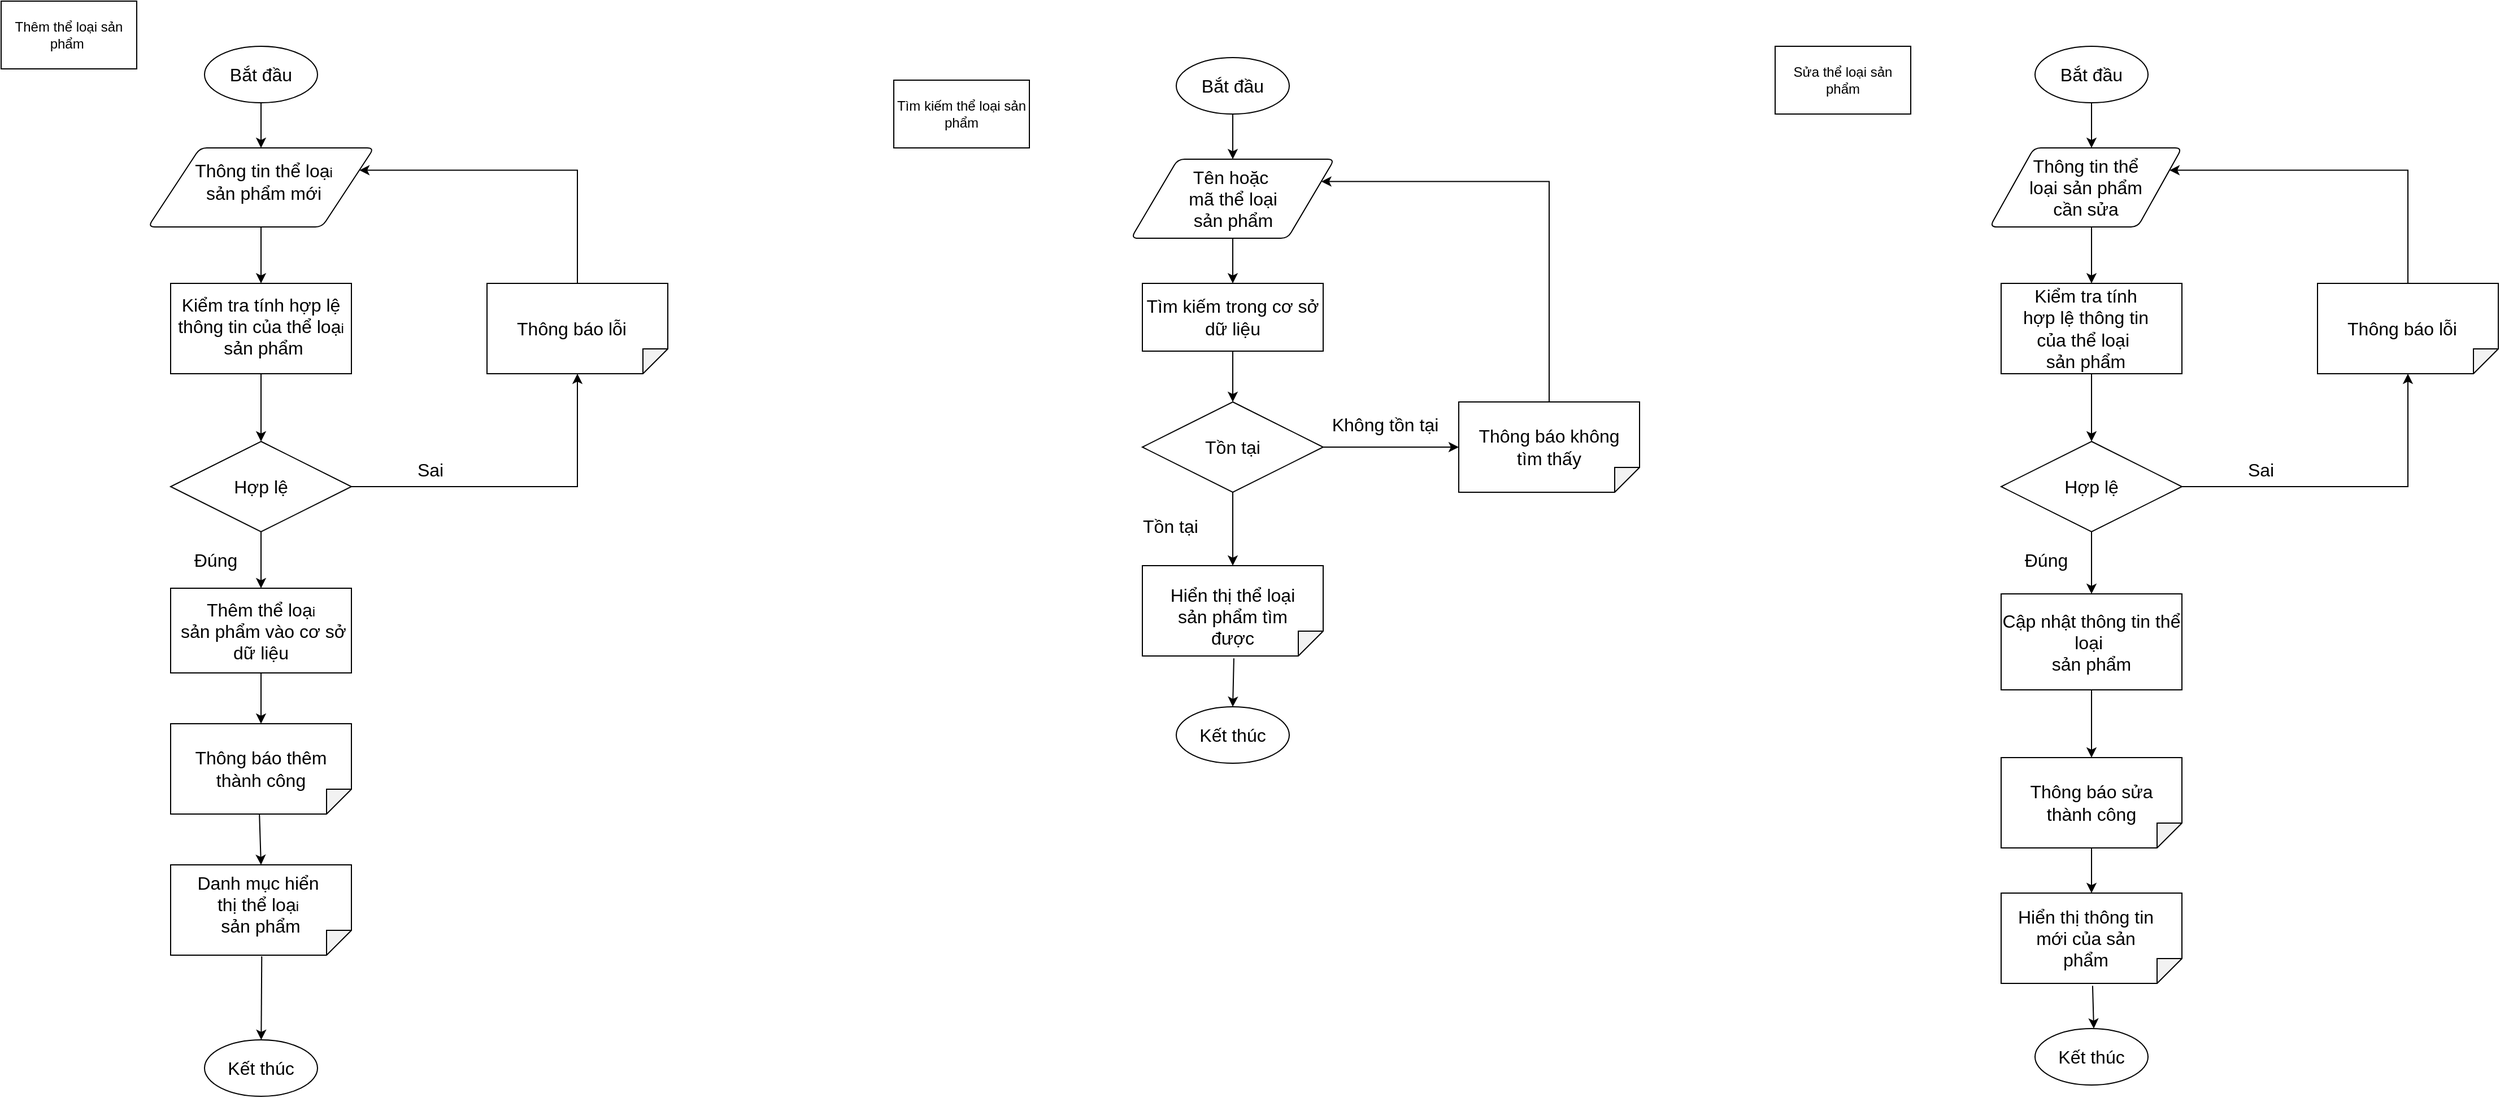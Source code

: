 <mxfile version="17.4.2" type="device"><diagram id="iw_5dOR8rGLHuecuDOA0" name="Page-1"><mxGraphModel dx="1021" dy="651" grid="1" gridSize="10" guides="1" tooltips="1" connect="1" arrows="1" fold="1" page="1" pageScale="1" pageWidth="850" pageHeight="1100" math="0" shadow="0"><root><mxCell id="0"/><mxCell id="1" parent="0"/><mxCell id="tDUFDsg-xTdMhzwTuSRv-31" value="Tìm kiếm thể loại sản phẩm" style="rounded=0;whiteSpace=wrap;html=1;" parent="1" vertex="1"><mxGeometry x="870" y="110" width="120" height="60" as="geometry"/></mxCell><mxCell id="tDUFDsg-xTdMhzwTuSRv-63" value="Thêm thể loại sản phẩm&amp;nbsp;" style="rounded=0;whiteSpace=wrap;html=1;" parent="1" vertex="1"><mxGeometry x="80" y="40" width="120" height="60" as="geometry"/></mxCell><mxCell id="v1qCBvhOnRsGhbyVhIx9-27" value="Sửa thể loại sản phẩm" style="rounded=0;whiteSpace=wrap;html=1;" parent="1" vertex="1"><mxGeometry x="1650" y="80" width="120" height="60" as="geometry"/></mxCell><mxCell id="1fC0E3_8MmehTgzKSITL-1" value="" style="strokeWidth=1;html=1;shape=mxgraph.flowchart.start_1;whiteSpace=wrap;fontStyle=0;fontSize=16;" vertex="1" parent="1"><mxGeometry x="260" y="80" width="100" height="50" as="geometry"/></mxCell><mxCell id="1fC0E3_8MmehTgzKSITL-2" value="&lt;span style=&quot;font-size: 16px;&quot;&gt;&lt;font style=&quot;font-size: 16px;&quot;&gt;Bắt đầu&lt;/font&gt;&lt;/span&gt;" style="text;html=1;strokeColor=none;fillColor=none;align=center;verticalAlign=middle;whiteSpace=wrap;rounded=0;strokeWidth=1;fontStyle=0;fontSize=16;" vertex="1" parent="1"><mxGeometry x="280" y="90" width="60" height="30" as="geometry"/></mxCell><mxCell id="1fC0E3_8MmehTgzKSITL-3" value="" style="endArrow=classic;html=1;rounded=0;fontSize=16;exitX=0.5;exitY=1;exitDx=0;exitDy=0;exitPerimeter=0;fontStyle=0;strokeWidth=1;" edge="1" parent="1" source="1fC0E3_8MmehTgzKSITL-1"><mxGeometry width="50" height="50" relative="1" as="geometry"><mxPoint x="350" y="380" as="sourcePoint"/><mxPoint x="310" y="170" as="targetPoint"/></mxGeometry></mxCell><mxCell id="1fC0E3_8MmehTgzKSITL-4" value="" style="shape=parallelogram;html=1;strokeWidth=1;perimeter=parallelogramPerimeter;whiteSpace=wrap;rounded=1;arcSize=12;size=0.23;fontSize=16;fontStyle=0" vertex="1" parent="1"><mxGeometry x="210" y="170" width="200" height="70" as="geometry"/></mxCell><mxCell id="1fC0E3_8MmehTgzKSITL-5" value="Thông tin&amp;nbsp;&lt;font style=&quot;font-size: 16px&quot;&gt;thể loạ&lt;/font&gt;&lt;span style=&quot;font-size: 12px&quot;&gt;i&lt;/span&gt;&lt;br&gt;sản phẩm mới" style="text;html=1;strokeColor=none;fillColor=none;align=center;verticalAlign=middle;whiteSpace=wrap;rounded=0;fontSize=16;fontStyle=0;strokeWidth=1;" vertex="1" parent="1"><mxGeometry x="245" y="170" width="135" height="60" as="geometry"/></mxCell><mxCell id="1fC0E3_8MmehTgzKSITL-6" value="" style="endArrow=classic;html=1;rounded=0;fontSize=16;strokeWidth=1;" edge="1" parent="1"><mxGeometry width="50" height="50" relative="1" as="geometry"><mxPoint x="310" y="240" as="sourcePoint"/><mxPoint x="310" y="290" as="targetPoint"/></mxGeometry></mxCell><mxCell id="1fC0E3_8MmehTgzKSITL-7" value="" style="rounded=0;whiteSpace=wrap;html=1;fontSize=16;strokeWidth=1;" vertex="1" parent="1"><mxGeometry x="230" y="290" width="160" height="80" as="geometry"/></mxCell><mxCell id="1fC0E3_8MmehTgzKSITL-8" value="Kiểm tra tính hợp lệ thông tin của thể loạ&lt;span style=&quot;font-size: 12px&quot;&gt;i&lt;/span&gt;&lt;br&gt;&amp;nbsp;sản phẩm" style="text;html=1;strokeColor=none;fillColor=none;align=center;verticalAlign=middle;whiteSpace=wrap;rounded=0;fontSize=16;fontStyle=0;strokeWidth=1;" vertex="1" parent="1"><mxGeometry x="230" y="305" width="160" height="45" as="geometry"/></mxCell><mxCell id="1fC0E3_8MmehTgzKSITL-9" value="" style="endArrow=classic;html=1;rounded=0;fontSize=16;strokeWidth=1;" edge="1" parent="1"><mxGeometry width="50" height="50" relative="1" as="geometry"><mxPoint x="310" y="370" as="sourcePoint"/><mxPoint x="310" y="430" as="targetPoint"/></mxGeometry></mxCell><mxCell id="1fC0E3_8MmehTgzKSITL-10" value="" style="rhombus;whiteSpace=wrap;html=1;fontSize=16;strokeWidth=1;" vertex="1" parent="1"><mxGeometry x="230" y="430" width="160" height="80" as="geometry"/></mxCell><mxCell id="1fC0E3_8MmehTgzKSITL-11" value="&lt;span style=&quot;font-size: 16px;&quot;&gt;&lt;font style=&quot;font-size: 16px;&quot;&gt;Hợp lệ&lt;/font&gt;&lt;/span&gt;" style="text;html=1;strokeColor=none;fillColor=none;align=center;verticalAlign=middle;whiteSpace=wrap;rounded=0;strokeWidth=1;fontStyle=0;fontSize=16;" vertex="1" parent="1"><mxGeometry x="280" y="455" width="60" height="30" as="geometry"/></mxCell><mxCell id="1fC0E3_8MmehTgzKSITL-12" value="" style="endArrow=classic;html=1;rounded=0;fontSize=16;strokeWidth=1;exitX=0.5;exitY=1;exitDx=0;exitDy=0;entryX=0.5;entryY=0;entryDx=0;entryDy=0;" edge="1" parent="1" source="1fC0E3_8MmehTgzKSITL-10" target="1fC0E3_8MmehTgzKSITL-26"><mxGeometry width="50" height="50" relative="1" as="geometry"><mxPoint x="325" y="600" as="sourcePoint"/><mxPoint x="310" y="580" as="targetPoint"/></mxGeometry></mxCell><mxCell id="1fC0E3_8MmehTgzKSITL-13" value="Đúng" style="text;html=1;strokeColor=none;fillColor=none;align=center;verticalAlign=middle;whiteSpace=wrap;rounded=0;fontSize=16;" vertex="1" parent="1"><mxGeometry x="240" y="520" width="60" height="30" as="geometry"/></mxCell><mxCell id="1fC0E3_8MmehTgzKSITL-14" value="" style="shape=note;whiteSpace=wrap;html=1;backgroundOutline=1;darkOpacity=0.05;fontSize=16;strokeWidth=1;rotation=90;size=22;" vertex="1" parent="1"><mxGeometry x="270" y="765" width="80" height="160" as="geometry"/></mxCell><mxCell id="1fC0E3_8MmehTgzKSITL-15" value="" style="endArrow=classic;html=1;rounded=0;fontSize=16;strokeWidth=1;exitX=0.993;exitY=0.509;exitDx=0;exitDy=0;entryX=0;entryY=0.5;entryDx=0;entryDy=0;entryPerimeter=0;exitPerimeter=0;" edge="1" parent="1" source="1fC0E3_8MmehTgzKSITL-23" target="1fC0E3_8MmehTgzKSITL-14"><mxGeometry width="50" height="50" relative="1" as="geometry"><mxPoint x="310" y="660" as="sourcePoint"/><mxPoint x="310" y="700" as="targetPoint"/></mxGeometry></mxCell><mxCell id="1fC0E3_8MmehTgzKSITL-16" value="Danh mục hiển thị thể loạ&lt;span style=&quot;font-size: 12px&quot;&gt;i&lt;/span&gt;&lt;br&gt;&amp;nbsp;sản phẩm" style="text;html=1;strokeColor=none;fillColor=none;align=center;verticalAlign=middle;whiteSpace=wrap;rounded=0;fontSize=16;fontStyle=0;strokeWidth=1;" vertex="1" parent="1"><mxGeometry x="245" y="820" width="125" height="40" as="geometry"/></mxCell><mxCell id="1fC0E3_8MmehTgzKSITL-17" value="" style="edgeStyle=segmentEdgeStyle;endArrow=classic;html=1;rounded=0;fontSize=16;strokeWidth=1;" edge="1" parent="1"><mxGeometry width="50" height="50" relative="1" as="geometry"><mxPoint x="390" y="470" as="sourcePoint"/><mxPoint x="590" y="370" as="targetPoint"/><Array as="points"><mxPoint x="590" y="470"/></Array></mxGeometry></mxCell><mxCell id="1fC0E3_8MmehTgzKSITL-18" value="Sai" style="text;html=1;strokeColor=none;fillColor=none;align=center;verticalAlign=middle;whiteSpace=wrap;rounded=0;fontSize=16;" vertex="1" parent="1"><mxGeometry x="430" y="440" width="60" height="30" as="geometry"/></mxCell><mxCell id="1fC0E3_8MmehTgzKSITL-19" value="" style="endArrow=classic;html=1;rounded=0;fontSize=16;strokeWidth=1;exitX=1.013;exitY=0.496;exitDx=0;exitDy=0;exitPerimeter=0;" edge="1" parent="1" source="1fC0E3_8MmehTgzKSITL-14" target="1fC0E3_8MmehTgzKSITL-20"><mxGeometry width="50" height="50" relative="1" as="geometry"><mxPoint x="350" y="530" as="sourcePoint"/><mxPoint x="312" y="820" as="targetPoint"/></mxGeometry></mxCell><mxCell id="1fC0E3_8MmehTgzKSITL-20" value="&lt;span&gt;Kết thúc&lt;/span&gt;" style="strokeWidth=1;html=1;shape=mxgraph.flowchart.start_1;whiteSpace=wrap;fontStyle=0;fontSize=16;" vertex="1" parent="1"><mxGeometry x="260" y="960" width="100" height="50" as="geometry"/></mxCell><mxCell id="1fC0E3_8MmehTgzKSITL-21" value="" style="shape=note;whiteSpace=wrap;html=1;backgroundOutline=1;darkOpacity=0.05;fontSize=16;strokeWidth=1;rotation=90;size=22;" vertex="1" parent="1"><mxGeometry x="550" y="250" width="80" height="160" as="geometry"/></mxCell><mxCell id="1fC0E3_8MmehTgzKSITL-22" value="Thông báo lỗi" style="text;html=1;strokeColor=none;fillColor=none;align=center;verticalAlign=middle;whiteSpace=wrap;rounded=0;fontSize=16;fontStyle=0;strokeWidth=1;" vertex="1" parent="1"><mxGeometry x="520" y="315" width="130" height="30" as="geometry"/></mxCell><mxCell id="1fC0E3_8MmehTgzKSITL-23" value="" style="shape=note;whiteSpace=wrap;html=1;backgroundOutline=1;darkOpacity=0.05;fontSize=16;strokeWidth=1;rotation=90;size=22;" vertex="1" parent="1"><mxGeometry x="270" y="640" width="80" height="160" as="geometry"/></mxCell><mxCell id="1fC0E3_8MmehTgzKSITL-24" value="&lt;span style=&quot;font-size: 16px ; background-color: rgb(255 , 255 , 255)&quot;&gt;Thông báo thêm thành công&lt;/span&gt;" style="text;html=1;strokeColor=none;fillColor=none;align=center;verticalAlign=middle;whiteSpace=wrap;rounded=0;" vertex="1" parent="1"><mxGeometry x="250" y="705" width="120" height="30" as="geometry"/></mxCell><mxCell id="1fC0E3_8MmehTgzKSITL-25" value="" style="edgeStyle=segmentEdgeStyle;endArrow=classic;html=1;rounded=0;exitX=0;exitY=0.5;exitDx=0;exitDy=0;exitPerimeter=0;entryX=1;entryY=0.25;entryDx=0;entryDy=0;" edge="1" parent="1" source="1fC0E3_8MmehTgzKSITL-21" target="1fC0E3_8MmehTgzKSITL-4"><mxGeometry width="50" height="50" relative="1" as="geometry"><mxPoint x="530" y="480" as="sourcePoint"/><mxPoint x="580" y="430" as="targetPoint"/><Array as="points"><mxPoint x="590" y="190"/></Array></mxGeometry></mxCell><mxCell id="1fC0E3_8MmehTgzKSITL-26" value="&lt;font style=&quot;font-size: 16px&quot;&gt;Thêm thể loạ&lt;span style=&quot;font-size: 12px&quot;&gt;i&lt;/span&gt;&lt;br&gt;&amp;nbsp;sản phẩm vào cơ sở dữ liệu&lt;/font&gt;" style="rounded=0;whiteSpace=wrap;html=1;" vertex="1" parent="1"><mxGeometry x="230" y="560" width="160" height="75" as="geometry"/></mxCell><mxCell id="1fC0E3_8MmehTgzKSITL-27" value="" style="endArrow=classic;html=1;rounded=0;fontSize=16;exitX=0.5;exitY=1;exitDx=0;exitDy=0;entryX=0;entryY=0.5;entryDx=0;entryDy=0;entryPerimeter=0;" edge="1" parent="1" source="1fC0E3_8MmehTgzKSITL-26" target="1fC0E3_8MmehTgzKSITL-23"><mxGeometry width="50" height="50" relative="1" as="geometry"><mxPoint x="240" y="830" as="sourcePoint"/><mxPoint x="290" y="780" as="targetPoint"/></mxGeometry></mxCell><mxCell id="1fC0E3_8MmehTgzKSITL-28" value="" style="strokeWidth=1;html=1;shape=mxgraph.flowchart.start_1;whiteSpace=wrap;fontStyle=0;fontSize=16;" vertex="1" parent="1"><mxGeometry x="1120" y="90" width="100" height="50" as="geometry"/></mxCell><mxCell id="1fC0E3_8MmehTgzKSITL-29" value="&lt;span style=&quot;font-size: 16px;&quot;&gt;&lt;font style=&quot;font-size: 16px;&quot;&gt;Bắt đầu&lt;/font&gt;&lt;/span&gt;" style="text;html=1;strokeColor=none;fillColor=none;align=center;verticalAlign=middle;whiteSpace=wrap;rounded=0;strokeWidth=1;fontStyle=0;fontSize=16;" vertex="1" parent="1"><mxGeometry x="1140" y="100" width="60" height="30" as="geometry"/></mxCell><mxCell id="1fC0E3_8MmehTgzKSITL-30" value="" style="endArrow=classic;html=1;rounded=0;fontSize=16;exitX=0.5;exitY=1;exitDx=0;exitDy=0;exitPerimeter=0;fontStyle=0;strokeWidth=1;" edge="1" parent="1" source="1fC0E3_8MmehTgzKSITL-28"><mxGeometry width="50" height="50" relative="1" as="geometry"><mxPoint x="1210" y="390" as="sourcePoint"/><mxPoint x="1170" y="180.0" as="targetPoint"/></mxGeometry></mxCell><mxCell id="1fC0E3_8MmehTgzKSITL-31" value="" style="shape=parallelogram;html=1;strokeWidth=1;perimeter=parallelogramPerimeter;whiteSpace=wrap;rounded=1;arcSize=12;size=0.23;fontSize=16;fontStyle=0" vertex="1" parent="1"><mxGeometry x="1080" y="180" width="180" height="70" as="geometry"/></mxCell><mxCell id="1fC0E3_8MmehTgzKSITL-32" value="Tên hoặc&amp;nbsp;&lt;br&gt;&amp;nbsp;mã&lt;font style=&quot;font-size: 16px&quot;&gt;&lt;span lang=&quot;VI&quot; style=&quot;line-height: 107%&quot;&gt;&amp;nbsp;thể loại&lt;/span&gt;&lt;/font&gt;&lt;span style=&quot;font-size: 13pt ; line-height: 107%&quot;&gt;&amp;nbsp;&lt;/span&gt;&lt;br&gt;sản phẩm" style="text;html=1;strokeColor=none;fillColor=none;align=center;verticalAlign=middle;whiteSpace=wrap;rounded=0;fontSize=16;fontStyle=0;strokeWidth=1;" vertex="1" parent="1"><mxGeometry x="1112.5" y="190" width="115" height="50" as="geometry"/></mxCell><mxCell id="1fC0E3_8MmehTgzKSITL-33" value="" style="endArrow=classic;html=1;rounded=0;fontSize=16;strokeWidth=1;entryX=0.5;entryY=0;entryDx=0;entryDy=0;" edge="1" parent="1" target="1fC0E3_8MmehTgzKSITL-46"><mxGeometry width="50" height="50" relative="1" as="geometry"><mxPoint x="1170" y="250" as="sourcePoint"/><mxPoint x="1170" y="300" as="targetPoint"/></mxGeometry></mxCell><mxCell id="1fC0E3_8MmehTgzKSITL-34" value="Tồn tại" style="rhombus;whiteSpace=wrap;html=1;fontSize=16;strokeWidth=1;" vertex="1" parent="1"><mxGeometry x="1090" y="395" width="160" height="80" as="geometry"/></mxCell><mxCell id="1fC0E3_8MmehTgzKSITL-35" value="Tồn tại" style="text;html=1;strokeColor=none;fillColor=none;align=center;verticalAlign=middle;whiteSpace=wrap;rounded=0;strokeWidth=1;fontStyle=0;fontSize=16;" vertex="1" parent="1"><mxGeometry x="1080" y="490" width="70" height="30" as="geometry"/></mxCell><mxCell id="1fC0E3_8MmehTgzKSITL-36" value="" style="endArrow=classic;html=1;rounded=0;fontSize=16;strokeWidth=1;exitX=0.5;exitY=1;exitDx=0;exitDy=0;" edge="1" parent="1" source="1fC0E3_8MmehTgzKSITL-34" target="1fC0E3_8MmehTgzKSITL-37"><mxGeometry width="50" height="50" relative="1" as="geometry"><mxPoint x="1185" y="610" as="sourcePoint"/><mxPoint x="1170" y="440" as="targetPoint"/></mxGeometry></mxCell><mxCell id="1fC0E3_8MmehTgzKSITL-37" value="" style="shape=note;whiteSpace=wrap;html=1;backgroundOutline=1;darkOpacity=0.05;fontSize=16;strokeWidth=1;rotation=90;size=22;" vertex="1" parent="1"><mxGeometry x="1130" y="500" width="80" height="160" as="geometry"/></mxCell><mxCell id="1fC0E3_8MmehTgzKSITL-38" value="Hiển thị thể loại&lt;br&gt;sản phẩm tìm được" style="text;html=1;strokeColor=none;fillColor=none;align=center;verticalAlign=middle;whiteSpace=wrap;rounded=0;fontSize=16;fontStyle=0;strokeWidth=1;" vertex="1" parent="1"><mxGeometry x="1105" y="570" width="130" height="30" as="geometry"/></mxCell><mxCell id="1fC0E3_8MmehTgzKSITL-39" value="Không tồn tại" style="text;html=1;strokeColor=none;fillColor=none;align=center;verticalAlign=middle;whiteSpace=wrap;rounded=0;fontSize=16;" vertex="1" parent="1"><mxGeometry x="1250" y="400" width="110" height="30" as="geometry"/></mxCell><mxCell id="1fC0E3_8MmehTgzKSITL-40" value="" style="endArrow=classic;html=1;rounded=0;fontSize=16;strokeWidth=1;exitX=1.026;exitY=0.494;exitDx=0;exitDy=0;exitPerimeter=0;entryX=0.5;entryY=0;entryDx=0;entryDy=0;entryPerimeter=0;" edge="1" parent="1" source="1fC0E3_8MmehTgzKSITL-37" target="1fC0E3_8MmehTgzKSITL-41"><mxGeometry width="50" height="50" relative="1" as="geometry"><mxPoint x="1210" y="270" as="sourcePoint"/><mxPoint x="1172" y="560" as="targetPoint"/></mxGeometry></mxCell><mxCell id="1fC0E3_8MmehTgzKSITL-41" value="&lt;span&gt;Kết thúc&lt;/span&gt;" style="strokeWidth=1;html=1;shape=mxgraph.flowchart.start_1;whiteSpace=wrap;fontStyle=0;fontSize=16;" vertex="1" parent="1"><mxGeometry x="1120" y="665" width="100" height="50" as="geometry"/></mxCell><mxCell id="1fC0E3_8MmehTgzKSITL-42" value="" style="shape=note;whiteSpace=wrap;html=1;backgroundOutline=1;darkOpacity=0.05;fontSize=16;strokeWidth=1;rotation=90;size=22;" vertex="1" parent="1"><mxGeometry x="1410" y="355" width="80" height="160" as="geometry"/></mxCell><mxCell id="1fC0E3_8MmehTgzKSITL-43" value="Thông báo không tìm thấy" style="text;html=1;strokeColor=none;fillColor=none;align=center;verticalAlign=middle;whiteSpace=wrap;rounded=0;fontSize=16;fontStyle=0;strokeWidth=1;" vertex="1" parent="1"><mxGeometry x="1385" y="420" width="130" height="30" as="geometry"/></mxCell><mxCell id="1fC0E3_8MmehTgzKSITL-44" value="" style="edgeStyle=segmentEdgeStyle;endArrow=classic;html=1;rounded=0;exitX=0;exitY=0.5;exitDx=0;exitDy=0;exitPerimeter=0;entryX=1;entryY=0.25;entryDx=0;entryDy=0;" edge="1" parent="1" source="1fC0E3_8MmehTgzKSITL-42" target="1fC0E3_8MmehTgzKSITL-31"><mxGeometry width="50" height="50" relative="1" as="geometry"><mxPoint x="1390" y="490" as="sourcePoint"/><mxPoint x="1440" y="440" as="targetPoint"/><Array as="points"><mxPoint x="1450" y="200"/></Array></mxGeometry></mxCell><mxCell id="1fC0E3_8MmehTgzKSITL-45" value="" style="edgeStyle=segmentEdgeStyle;endArrow=classic;html=1;rounded=0;exitX=1;exitY=0.5;exitDx=0;exitDy=0;entryX=0.5;entryY=1;entryDx=0;entryDy=0;entryPerimeter=0;" edge="1" parent="1" source="1fC0E3_8MmehTgzKSITL-34" target="1fC0E3_8MmehTgzKSITL-42"><mxGeometry width="50" height="50" relative="1" as="geometry"><mxPoint x="990" y="430" as="sourcePoint"/><mxPoint x="1330" y="450" as="targetPoint"/><Array as="points"><mxPoint x="1290" y="435"/><mxPoint x="1290" y="435"/></Array></mxGeometry></mxCell><mxCell id="1fC0E3_8MmehTgzKSITL-46" value="Tìm kiếm trong cơ sở dữ liệu" style="rounded=0;whiteSpace=wrap;html=1;fontSize=16;" vertex="1" parent="1"><mxGeometry x="1090" y="290" width="160" height="60" as="geometry"/></mxCell><mxCell id="1fC0E3_8MmehTgzKSITL-47" value="" style="endArrow=classic;html=1;rounded=0;fontSize=16;exitX=0.5;exitY=1;exitDx=0;exitDy=0;entryX=0.5;entryY=0;entryDx=0;entryDy=0;" edge="1" parent="1" source="1fC0E3_8MmehTgzKSITL-46" target="1fC0E3_8MmehTgzKSITL-34"><mxGeometry width="50" height="50" relative="1" as="geometry"><mxPoint x="1240" y="440" as="sourcePoint"/><mxPoint x="1290" y="390" as="targetPoint"/></mxGeometry></mxCell><mxCell id="1fC0E3_8MmehTgzKSITL-49" value="" style="strokeWidth=1;html=1;shape=mxgraph.flowchart.start_1;whiteSpace=wrap;fontStyle=0;fontSize=16;" vertex="1" parent="1"><mxGeometry x="1880" y="80" width="100" height="50" as="geometry"/></mxCell><mxCell id="1fC0E3_8MmehTgzKSITL-50" value="&lt;span style=&quot;font-size: 16px;&quot;&gt;&lt;font style=&quot;font-size: 16px;&quot;&gt;Bắt đầu&lt;/font&gt;&lt;/span&gt;" style="text;html=1;strokeColor=none;fillColor=none;align=center;verticalAlign=middle;whiteSpace=wrap;rounded=0;strokeWidth=1;fontStyle=0;fontSize=16;" vertex="1" parent="1"><mxGeometry x="1900" y="90" width="60" height="30" as="geometry"/></mxCell><mxCell id="1fC0E3_8MmehTgzKSITL-51" value="" style="endArrow=classic;html=1;rounded=0;fontSize=16;exitX=0.5;exitY=1;exitDx=0;exitDy=0;exitPerimeter=0;fontStyle=0;strokeWidth=1;" edge="1" parent="1" source="1fC0E3_8MmehTgzKSITL-49"><mxGeometry width="50" height="50" relative="1" as="geometry"><mxPoint x="1970" y="380" as="sourcePoint"/><mxPoint x="1930" y="170.0" as="targetPoint"/></mxGeometry></mxCell><mxCell id="1fC0E3_8MmehTgzKSITL-52" value="" style="shape=parallelogram;html=1;strokeWidth=1;perimeter=parallelogramPerimeter;whiteSpace=wrap;rounded=1;arcSize=12;size=0.23;fontSize=16;fontStyle=0" vertex="1" parent="1"><mxGeometry x="1840" y="170" width="170" height="70" as="geometry"/></mxCell><mxCell id="1fC0E3_8MmehTgzKSITL-53" value="Thông tin&amp;nbsp;&lt;span lang=&quot;VI&quot; style=&quot;line-height: 17.12px&quot;&gt;thể&lt;br&gt;loại&lt;/span&gt;&lt;span style=&quot;font-size: 13pt ; line-height: 18.547px&quot;&gt;&amp;nbsp;&lt;/span&gt;sản phẩm cần sửa" style="text;html=1;strokeColor=none;fillColor=none;align=center;verticalAlign=middle;whiteSpace=wrap;rounded=0;fontSize=16;fontStyle=0;strokeWidth=1;rotation=0;" vertex="1" parent="1"><mxGeometry x="1865" y="190" width="120" height="30" as="geometry"/></mxCell><mxCell id="1fC0E3_8MmehTgzKSITL-54" value="" style="endArrow=classic;html=1;rounded=0;fontSize=16;strokeWidth=1;" edge="1" parent="1"><mxGeometry width="50" height="50" relative="1" as="geometry"><mxPoint x="1930" y="240" as="sourcePoint"/><mxPoint x="1930" y="290" as="targetPoint"/></mxGeometry></mxCell><mxCell id="1fC0E3_8MmehTgzKSITL-55" value="" style="rounded=0;whiteSpace=wrap;html=1;fontSize=16;strokeWidth=1;" vertex="1" parent="1"><mxGeometry x="1850" y="290" width="160" height="80" as="geometry"/></mxCell><mxCell id="1fC0E3_8MmehTgzKSITL-56" value="Kiểm tra tính hợp lệ thông tin của&amp;nbsp;&lt;span lang=&quot;VI&quot; style=&quot;line-height: 17.12px&quot;&gt;thể loại&lt;/span&gt;&lt;span style=&quot;font-size: 13pt ; line-height: 18.547px&quot;&gt;&amp;nbsp;&lt;/span&gt;&lt;br&gt;sản phẩm" style="text;html=1;strokeColor=none;fillColor=none;align=center;verticalAlign=middle;whiteSpace=wrap;rounded=0;fontSize=16;fontStyle=0;strokeWidth=1;" vertex="1" parent="1"><mxGeometry x="1865" y="315" width="120" height="30" as="geometry"/></mxCell><mxCell id="1fC0E3_8MmehTgzKSITL-57" value="" style="endArrow=classic;html=1;rounded=0;fontSize=16;strokeWidth=1;" edge="1" parent="1"><mxGeometry width="50" height="50" relative="1" as="geometry"><mxPoint x="1930" y="370" as="sourcePoint"/><mxPoint x="1930" y="430" as="targetPoint"/></mxGeometry></mxCell><mxCell id="1fC0E3_8MmehTgzKSITL-58" value="" style="rhombus;whiteSpace=wrap;html=1;fontSize=16;strokeWidth=1;" vertex="1" parent="1"><mxGeometry x="1850" y="430" width="160" height="80" as="geometry"/></mxCell><mxCell id="1fC0E3_8MmehTgzKSITL-59" value="&lt;span style=&quot;font-size: 16px;&quot;&gt;&lt;font style=&quot;font-size: 16px;&quot;&gt;Hợp lệ&lt;/font&gt;&lt;/span&gt;" style="text;html=1;strokeColor=none;fillColor=none;align=center;verticalAlign=middle;whiteSpace=wrap;rounded=0;strokeWidth=1;fontStyle=0;fontSize=16;" vertex="1" parent="1"><mxGeometry x="1900" y="455" width="60" height="30" as="geometry"/></mxCell><mxCell id="1fC0E3_8MmehTgzKSITL-60" value="" style="endArrow=classic;html=1;rounded=0;fontSize=16;strokeWidth=1;exitX=0.5;exitY=1;exitDx=0;exitDy=0;entryX=0.5;entryY=0;entryDx=0;entryDy=0;" edge="1" parent="1" source="1fC0E3_8MmehTgzKSITL-58" target="1fC0E3_8MmehTgzKSITL-75"><mxGeometry width="50" height="50" relative="1" as="geometry"><mxPoint x="1945" y="600" as="sourcePoint"/><mxPoint x="1930" y="580" as="targetPoint"/></mxGeometry></mxCell><mxCell id="1fC0E3_8MmehTgzKSITL-61" value="Đúng" style="text;html=1;strokeColor=none;fillColor=none;align=center;verticalAlign=middle;whiteSpace=wrap;rounded=0;fontSize=16;" vertex="1" parent="1"><mxGeometry x="1860" y="520" width="60" height="30" as="geometry"/></mxCell><mxCell id="1fC0E3_8MmehTgzKSITL-62" value="" style="shape=note;whiteSpace=wrap;html=1;backgroundOutline=1;darkOpacity=0.05;fontSize=16;strokeWidth=1;rotation=90;size=22;" vertex="1" parent="1"><mxGeometry x="1890" y="790" width="80" height="160" as="geometry"/></mxCell><mxCell id="1fC0E3_8MmehTgzKSITL-63" value="" style="endArrow=classic;html=1;rounded=0;fontSize=16;strokeWidth=1;exitX=0.5;exitY=1;exitDx=0;exitDy=0;" edge="1" parent="1"><mxGeometry width="50" height="50" relative="1" as="geometry"><mxPoint x="1930" y="790" as="sourcePoint"/><mxPoint x="1930" y="830" as="targetPoint"/></mxGeometry></mxCell><mxCell id="1fC0E3_8MmehTgzKSITL-64" value="Hiển thị thông tin mới của sản phẩm" style="text;html=1;strokeColor=none;fillColor=none;align=center;verticalAlign=middle;whiteSpace=wrap;rounded=0;fontSize=16;fontStyle=0;strokeWidth=1;" vertex="1" parent="1"><mxGeometry x="1860" y="855" width="130" height="30" as="geometry"/></mxCell><mxCell id="1fC0E3_8MmehTgzKSITL-65" value="" style="edgeStyle=segmentEdgeStyle;endArrow=classic;html=1;rounded=0;fontSize=16;strokeWidth=1;" edge="1" parent="1"><mxGeometry width="50" height="50" relative="1" as="geometry"><mxPoint x="2010" y="470" as="sourcePoint"/><mxPoint x="2210" y="370" as="targetPoint"/><Array as="points"><mxPoint x="2210" y="470"/></Array></mxGeometry></mxCell><mxCell id="1fC0E3_8MmehTgzKSITL-66" value="Sai" style="text;html=1;strokeColor=none;fillColor=none;align=center;verticalAlign=middle;whiteSpace=wrap;rounded=0;fontSize=16;" vertex="1" parent="1"><mxGeometry x="2050" y="440" width="60" height="30" as="geometry"/></mxCell><mxCell id="1fC0E3_8MmehTgzKSITL-67" value="" style="endArrow=classic;html=1;rounded=0;fontSize=16;strokeWidth=1;exitX=1.026;exitY=0.494;exitDx=0;exitDy=0;exitPerimeter=0;" edge="1" parent="1" source="1fC0E3_8MmehTgzKSITL-62"><mxGeometry width="50" height="50" relative="1" as="geometry"><mxPoint x="1970" y="660" as="sourcePoint"/><mxPoint x="1932" y="950" as="targetPoint"/></mxGeometry></mxCell><mxCell id="1fC0E3_8MmehTgzKSITL-68" value="" style="strokeWidth=1;html=1;shape=mxgraph.flowchart.start_1;whiteSpace=wrap;fontStyle=0;fontSize=16;" vertex="1" parent="1"><mxGeometry x="1880" y="950" width="100" height="50" as="geometry"/></mxCell><mxCell id="1fC0E3_8MmehTgzKSITL-69" value="&lt;span style=&quot;font-size: 16px&quot;&gt;&lt;font style=&quot;font-size: 16px&quot;&gt;Kết thúc&lt;/font&gt;&lt;/span&gt;" style="text;html=1;strokeColor=none;fillColor=none;align=center;verticalAlign=middle;whiteSpace=wrap;rounded=0;strokeWidth=1;fontStyle=0;fontSize=16;" vertex="1" parent="1"><mxGeometry x="1895" y="960" width="70" height="30" as="geometry"/></mxCell><mxCell id="1fC0E3_8MmehTgzKSITL-70" value="" style="shape=note;whiteSpace=wrap;html=1;backgroundOutline=1;darkOpacity=0.05;fontSize=16;strokeWidth=1;rotation=90;size=22;" vertex="1" parent="1"><mxGeometry x="2170" y="250" width="80" height="160" as="geometry"/></mxCell><mxCell id="1fC0E3_8MmehTgzKSITL-71" value="Thông báo lỗi" style="text;html=1;strokeColor=none;fillColor=none;align=center;verticalAlign=middle;whiteSpace=wrap;rounded=0;fontSize=16;fontStyle=0;strokeWidth=1;" vertex="1" parent="1"><mxGeometry x="2140" y="315" width="130" height="30" as="geometry"/></mxCell><mxCell id="1fC0E3_8MmehTgzKSITL-72" value="" style="shape=note;whiteSpace=wrap;html=1;backgroundOutline=1;darkOpacity=0.05;fontSize=16;strokeWidth=1;rotation=90;size=22;" vertex="1" parent="1"><mxGeometry x="1890" y="670" width="80" height="160" as="geometry"/></mxCell><mxCell id="1fC0E3_8MmehTgzKSITL-73" value="&lt;span style=&quot;font-size: 16px ; background-color: rgb(255 , 255 , 255)&quot;&gt;Thông báo sửa thành công&lt;/span&gt;" style="text;html=1;strokeColor=none;fillColor=none;align=center;verticalAlign=middle;whiteSpace=wrap;rounded=0;" vertex="1" parent="1"><mxGeometry x="1870" y="735" width="120" height="30" as="geometry"/></mxCell><mxCell id="1fC0E3_8MmehTgzKSITL-74" value="" style="edgeStyle=segmentEdgeStyle;endArrow=classic;html=1;rounded=0;exitX=0;exitY=0.5;exitDx=0;exitDy=0;exitPerimeter=0;entryX=1;entryY=0.25;entryDx=0;entryDy=0;" edge="1" parent="1" source="1fC0E3_8MmehTgzKSITL-70" target="1fC0E3_8MmehTgzKSITL-52"><mxGeometry width="50" height="50" relative="1" as="geometry"><mxPoint x="2150" y="480" as="sourcePoint"/><mxPoint x="2200" y="430" as="targetPoint"/><Array as="points"><mxPoint x="2210" y="190"/></Array></mxGeometry></mxCell><mxCell id="1fC0E3_8MmehTgzKSITL-75" value="Cập nhật thông tin&amp;nbsp;&lt;span lang=&quot;VI&quot; style=&quot;line-height: 17.12px&quot;&gt;thể loại&lt;/span&gt;&lt;span style=&quot;font-size: 13pt ; line-height: 18.547px&quot;&gt;&amp;nbsp;&lt;/span&gt;&lt;br&gt;sản phẩm" style="rounded=0;whiteSpace=wrap;html=1;fontSize=16;" vertex="1" parent="1"><mxGeometry x="1850" y="565" width="160" height="85" as="geometry"/></mxCell><mxCell id="1fC0E3_8MmehTgzKSITL-76" value="" style="endArrow=classic;html=1;rounded=0;fontSize=16;exitX=0.5;exitY=1;exitDx=0;exitDy=0;" edge="1" parent="1" source="1fC0E3_8MmehTgzKSITL-75" target="1fC0E3_8MmehTgzKSITL-72"><mxGeometry width="50" height="50" relative="1" as="geometry"><mxPoint x="2090" y="890" as="sourcePoint"/><mxPoint x="2140" y="840" as="targetPoint"/></mxGeometry></mxCell></root></mxGraphModel></diagram></mxfile>